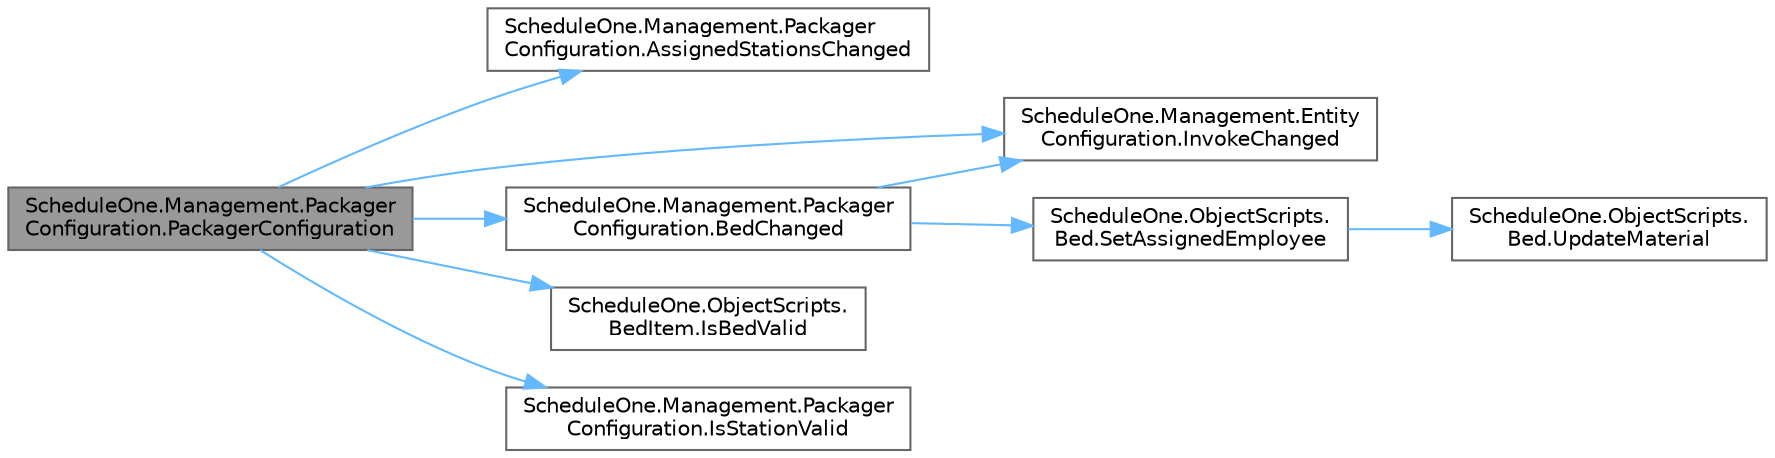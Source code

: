 digraph "ScheduleOne.Management.PackagerConfiguration.PackagerConfiguration"
{
 // LATEX_PDF_SIZE
  bgcolor="transparent";
  edge [fontname=Helvetica,fontsize=10,labelfontname=Helvetica,labelfontsize=10];
  node [fontname=Helvetica,fontsize=10,shape=box,height=0.2,width=0.4];
  rankdir="LR";
  Node1 [id="Node000001",label="ScheduleOne.Management.Packager\lConfiguration.PackagerConfiguration",height=0.2,width=0.4,color="gray40", fillcolor="grey60", style="filled", fontcolor="black",tooltip=" "];
  Node1 -> Node2 [id="edge1_Node000001_Node000002",color="steelblue1",style="solid",tooltip=" "];
  Node2 [id="Node000002",label="ScheduleOne.Management.Packager\lConfiguration.AssignedStationsChanged",height=0.2,width=0.4,color="grey40", fillcolor="white", style="filled",URL="$class_schedule_one_1_1_management_1_1_packager_configuration.html#a75f621b9ee564de8913bbe8e695118bc",tooltip=" "];
  Node1 -> Node3 [id="edge2_Node000001_Node000003",color="steelblue1",style="solid",tooltip=" "];
  Node3 [id="Node000003",label="ScheduleOne.Management.Packager\lConfiguration.BedChanged",height=0.2,width=0.4,color="grey40", fillcolor="white", style="filled",URL="$class_schedule_one_1_1_management_1_1_packager_configuration.html#ac1c6bf03ac60c83a6041f82294b61466",tooltip=" "];
  Node3 -> Node4 [id="edge3_Node000003_Node000004",color="steelblue1",style="solid",tooltip=" "];
  Node4 [id="Node000004",label="ScheduleOne.Management.Entity\lConfiguration.InvokeChanged",height=0.2,width=0.4,color="grey40", fillcolor="white", style="filled",URL="$class_schedule_one_1_1_management_1_1_entity_configuration.html#a5a1e88a8b9c28b8da0183b5007406981",tooltip=" "];
  Node3 -> Node5 [id="edge4_Node000003_Node000005",color="steelblue1",style="solid",tooltip=" "];
  Node5 [id="Node000005",label="ScheduleOne.ObjectScripts.\lBed.SetAssignedEmployee",height=0.2,width=0.4,color="grey40", fillcolor="white", style="filled",URL="$class_schedule_one_1_1_object_scripts_1_1_bed.html#a58c26729b1c4eb9a685bd960bd60dfc4",tooltip=" "];
  Node5 -> Node6 [id="edge5_Node000005_Node000006",color="steelblue1",style="solid",tooltip=" "];
  Node6 [id="Node000006",label="ScheduleOne.ObjectScripts.\lBed.UpdateMaterial",height=0.2,width=0.4,color="grey40", fillcolor="white", style="filled",URL="$class_schedule_one_1_1_object_scripts_1_1_bed.html#a7be2c903bdaa22e1425c0dfde504305c",tooltip=" "];
  Node1 -> Node4 [id="edge6_Node000001_Node000004",color="steelblue1",style="solid",tooltip=" "];
  Node1 -> Node7 [id="edge7_Node000001_Node000007",color="steelblue1",style="solid",tooltip=" "];
  Node7 [id="Node000007",label="ScheduleOne.ObjectScripts.\lBedItem.IsBedValid",height=0.2,width=0.4,color="grey40", fillcolor="white", style="filled",URL="$class_schedule_one_1_1_object_scripts_1_1_bed_item.html#af7ed0db78ccae6c3cf944170820c050b",tooltip=" "];
  Node1 -> Node8 [id="edge8_Node000001_Node000008",color="steelblue1",style="solid",tooltip=" "];
  Node8 [id="Node000008",label="ScheduleOne.Management.Packager\lConfiguration.IsStationValid",height=0.2,width=0.4,color="grey40", fillcolor="white", style="filled",URL="$class_schedule_one_1_1_management_1_1_packager_configuration.html#ae93acefd06c83c558c2f91e1a33ecf94",tooltip=" "];
}
